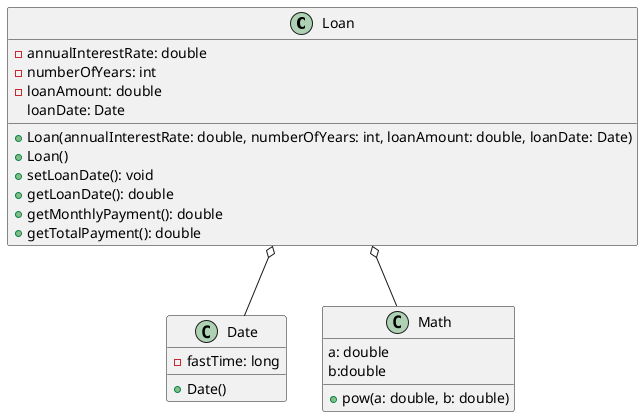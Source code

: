 @startuml test04

Class Loan {
    -annualInterestRate: double
    -numberOfYears: int
    -loanAmount: double
    loanDate: Date
    +Loan(annualInterestRate: double, numberOfYears: int, loanAmount: double, loanDate: Date)
    +Loan()
    +setLoanDate(): void
    +getLoanDate(): double
    +getMonthlyPayment(): double
    +getTotalPayment(): double
}

class Date {
    -fastTime: long
    +Date()
}

class Math {
    a: double
    b:double
    +pow(a: double, b: double)
}

Loan o-- Date
Loan o-- Math
@enduml
